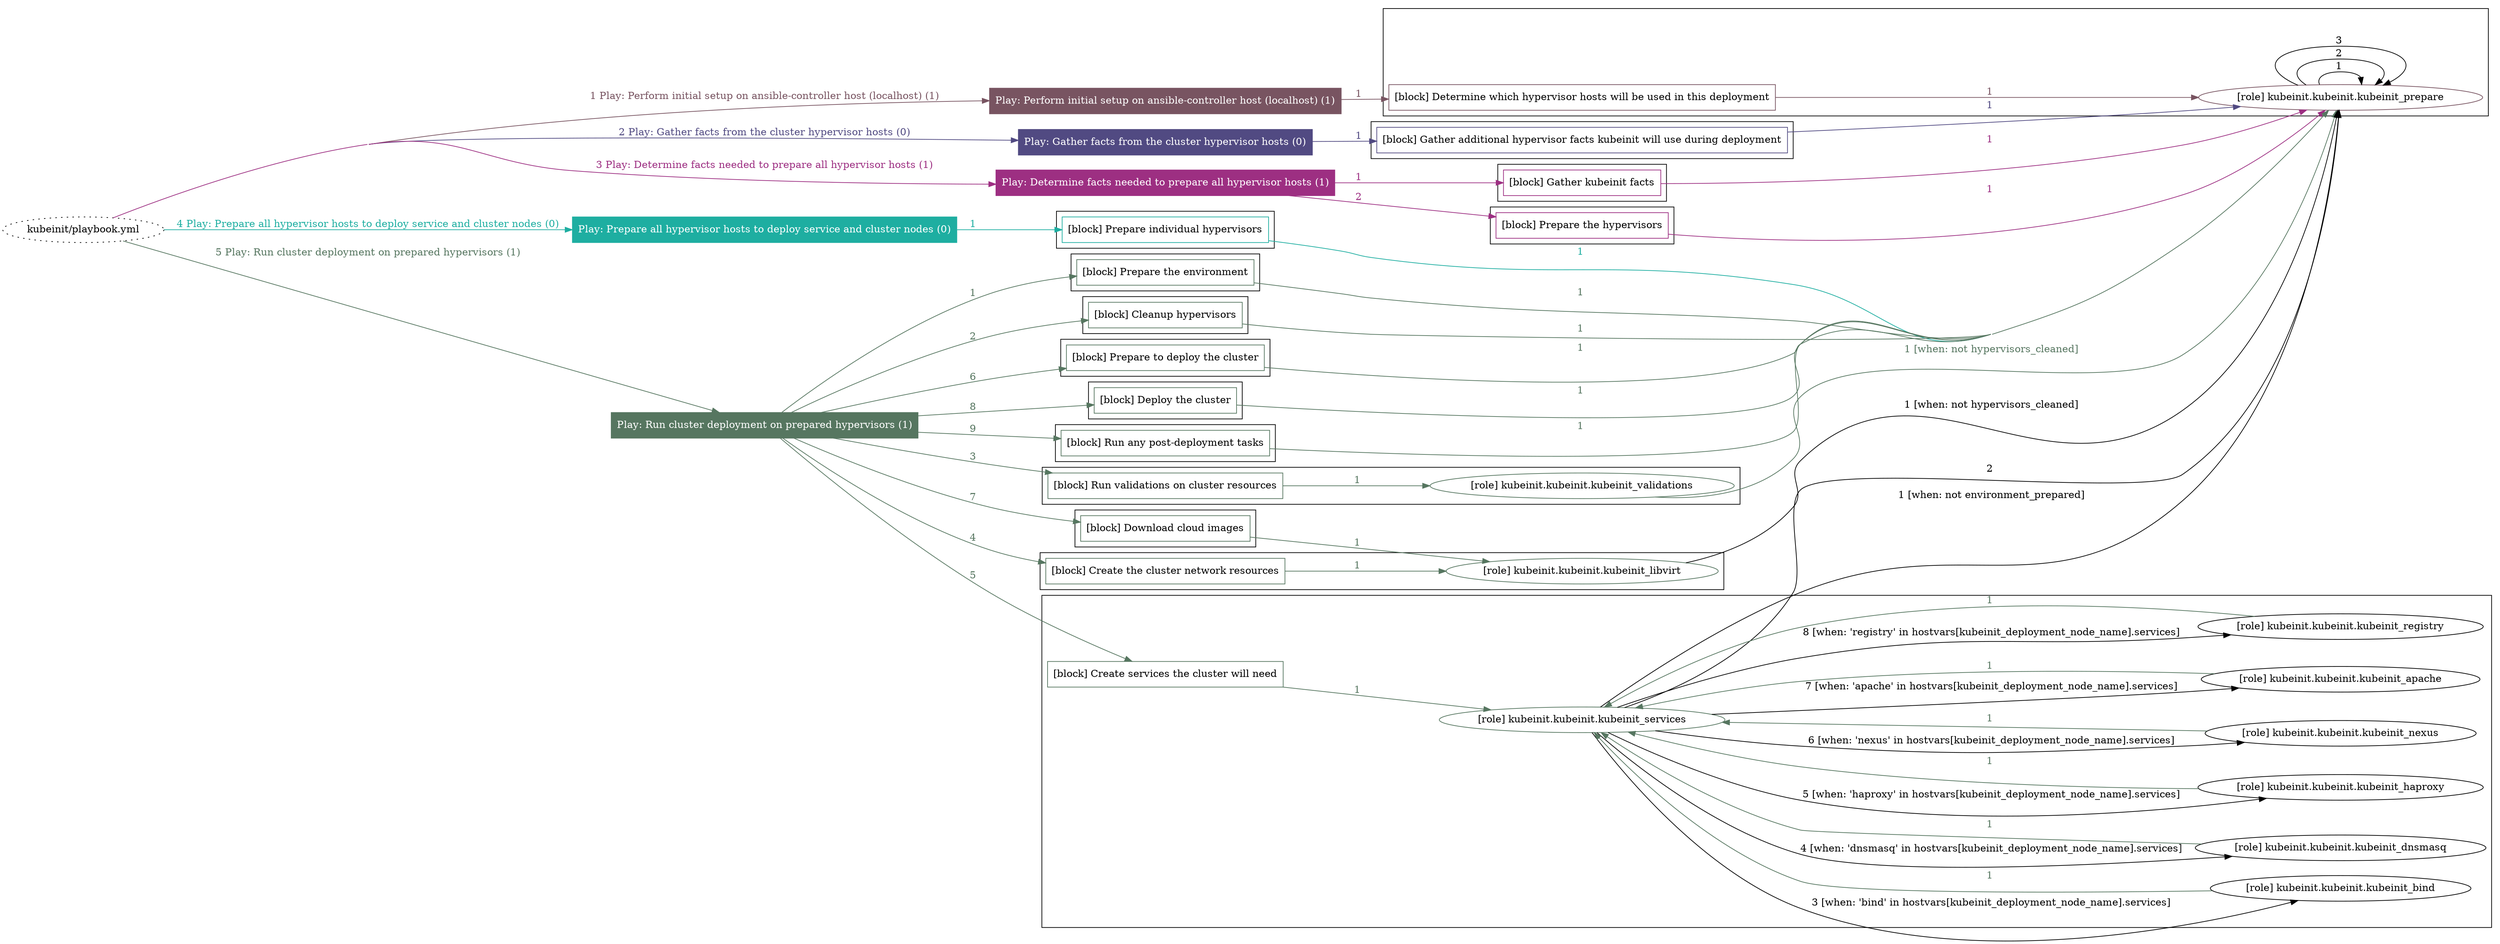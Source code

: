 digraph {
	graph [concentrate=true ordering=in rankdir=LR ratio=fill]
	edge [esep=5 sep=10]
	"kubeinit/playbook.yml" [URL="/home/runner/work/kubeinit/kubeinit/kubeinit/playbook.yml" id=playbook_d29e1601 style=dotted]
	"kubeinit/playbook.yml" -> play_d99f12c8 [label="1 Play: Perform initial setup on ansible-controller host (localhost) (1)" color="#785461" fontcolor="#785461" id=edge_playbook_d29e1601_play_d99f12c8 labeltooltip="1 Play: Perform initial setup on ansible-controller host (localhost) (1)" tooltip="1 Play: Perform initial setup on ansible-controller host (localhost) (1)"]
	subgraph "Play: Perform initial setup on ansible-controller host (localhost) (1)" {
		play_d99f12c8 [label="Play: Perform initial setup on ansible-controller host (localhost) (1)" URL="/home/runner/work/kubeinit/kubeinit/kubeinit/playbook.yml" color="#785461" fontcolor="#ffffff" id=play_d99f12c8 shape=box style=filled tooltip=localhost]
		play_d99f12c8 -> block_3f61315a [label=1 color="#785461" fontcolor="#785461" id=edge_1_play_d99f12c8_block_3f61315a labeltooltip=1 tooltip=1]
		subgraph cluster_block_3f61315a {
			block_3f61315a [label="[block] Determine which hypervisor hosts will be used in this deployment" URL="/home/runner/work/kubeinit/kubeinit/kubeinit/playbook.yml" color="#785461" id=block_3f61315a labeltooltip="Determine which hypervisor hosts will be used in this deployment" shape=box tooltip="Determine which hypervisor hosts will be used in this deployment"]
			block_3f61315a -> role_2690aaf3 [label="1 " color="#785461" fontcolor="#785461" id=edge_1_block_3f61315a_role_2690aaf3 labeltooltip="1 " tooltip="1 "]
			subgraph "kubeinit.kubeinit.kubeinit_prepare" {
				role_2690aaf3 [label="[role] kubeinit.kubeinit.kubeinit_prepare" URL="/home/runner/work/kubeinit/kubeinit/kubeinit/playbook.yml" color="#785461" id=role_2690aaf3 tooltip="kubeinit.kubeinit.kubeinit_prepare"]
				role_2690aaf3 -> role_2690aaf3 [label="1 " color=black fontcolor=black id=edge_1_role_2690aaf3_role_2690aaf3 labeltooltip="1 " tooltip="1 "]
				role_2690aaf3 -> role_2690aaf3 [label="2 " color=black fontcolor=black id=edge_2_role_2690aaf3_role_2690aaf3 labeltooltip="2 " tooltip="2 "]
				role_2690aaf3 -> role_2690aaf3 [label="3 " color=black fontcolor=black id=edge_3_role_2690aaf3_role_2690aaf3 labeltooltip="3 " tooltip="3 "]
			}
		}
	}
	"kubeinit/playbook.yml" -> play_b54c4b7e [label="2 Play: Gather facts from the cluster hypervisor hosts (0)" color="#514a82" fontcolor="#514a82" id=edge_playbook_d29e1601_play_b54c4b7e labeltooltip="2 Play: Gather facts from the cluster hypervisor hosts (0)" tooltip="2 Play: Gather facts from the cluster hypervisor hosts (0)"]
	subgraph "Play: Gather facts from the cluster hypervisor hosts (0)" {
		play_b54c4b7e [label="Play: Gather facts from the cluster hypervisor hosts (0)" URL="/home/runner/work/kubeinit/kubeinit/kubeinit/playbook.yml" color="#514a82" fontcolor="#ffffff" id=play_b54c4b7e shape=box style=filled tooltip="Play: Gather facts from the cluster hypervisor hosts (0)"]
		play_b54c4b7e -> block_ab93fb59 [label=1 color="#514a82" fontcolor="#514a82" id=edge_1_play_b54c4b7e_block_ab93fb59 labeltooltip=1 tooltip=1]
		subgraph cluster_block_ab93fb59 {
			block_ab93fb59 [label="[block] Gather additional hypervisor facts kubeinit will use during deployment" URL="/home/runner/work/kubeinit/kubeinit/kubeinit/playbook.yml" color="#514a82" id=block_ab93fb59 labeltooltip="Gather additional hypervisor facts kubeinit will use during deployment" shape=box tooltip="Gather additional hypervisor facts kubeinit will use during deployment"]
			block_ab93fb59 -> role_2690aaf3 [label="1 " color="#514a82" fontcolor="#514a82" id=edge_1_block_ab93fb59_role_2690aaf3 labeltooltip="1 " tooltip="1 "]
		}
	}
	"kubeinit/playbook.yml" -> play_897b5a20 [label="3 Play: Determine facts needed to prepare all hypervisor hosts (1)" color="#9d2f82" fontcolor="#9d2f82" id=edge_playbook_d29e1601_play_897b5a20 labeltooltip="3 Play: Determine facts needed to prepare all hypervisor hosts (1)" tooltip="3 Play: Determine facts needed to prepare all hypervisor hosts (1)"]
	subgraph "Play: Determine facts needed to prepare all hypervisor hosts (1)" {
		play_897b5a20 [label="Play: Determine facts needed to prepare all hypervisor hosts (1)" URL="/home/runner/work/kubeinit/kubeinit/kubeinit/playbook.yml" color="#9d2f82" fontcolor="#ffffff" id=play_897b5a20 shape=box style=filled tooltip=localhost]
		play_897b5a20 -> block_233779ba [label=1 color="#9d2f82" fontcolor="#9d2f82" id=edge_1_play_897b5a20_block_233779ba labeltooltip=1 tooltip=1]
		subgraph cluster_block_233779ba {
			block_233779ba [label="[block] Gather kubeinit facts" URL="/home/runner/work/kubeinit/kubeinit/kubeinit/playbook.yml" color="#9d2f82" id=block_233779ba labeltooltip="Gather kubeinit facts" shape=box tooltip="Gather kubeinit facts"]
			block_233779ba -> role_2690aaf3 [label="1 " color="#9d2f82" fontcolor="#9d2f82" id=edge_1_block_233779ba_role_2690aaf3 labeltooltip="1 " tooltip="1 "]
		}
		play_897b5a20 -> block_01b2547c [label=2 color="#9d2f82" fontcolor="#9d2f82" id=edge_2_play_897b5a20_block_01b2547c labeltooltip=2 tooltip=2]
		subgraph cluster_block_01b2547c {
			block_01b2547c [label="[block] Prepare the hypervisors" URL="/home/runner/work/kubeinit/kubeinit/kubeinit/playbook.yml" color="#9d2f82" id=block_01b2547c labeltooltip="Prepare the hypervisors" shape=box tooltip="Prepare the hypervisors"]
			block_01b2547c -> role_2690aaf3 [label="1 " color="#9d2f82" fontcolor="#9d2f82" id=edge_1_block_01b2547c_role_2690aaf3 labeltooltip="1 " tooltip="1 "]
		}
	}
	"kubeinit/playbook.yml" -> play_8395c94e [label="4 Play: Prepare all hypervisor hosts to deploy service and cluster nodes (0)" color="#1eaea1" fontcolor="#1eaea1" id=edge_playbook_d29e1601_play_8395c94e labeltooltip="4 Play: Prepare all hypervisor hosts to deploy service and cluster nodes (0)" tooltip="4 Play: Prepare all hypervisor hosts to deploy service and cluster nodes (0)"]
	subgraph "Play: Prepare all hypervisor hosts to deploy service and cluster nodes (0)" {
		play_8395c94e [label="Play: Prepare all hypervisor hosts to deploy service and cluster nodes (0)" URL="/home/runner/work/kubeinit/kubeinit/kubeinit/playbook.yml" color="#1eaea1" fontcolor="#ffffff" id=play_8395c94e shape=box style=filled tooltip="Play: Prepare all hypervisor hosts to deploy service and cluster nodes (0)"]
		play_8395c94e -> block_73de0f48 [label=1 color="#1eaea1" fontcolor="#1eaea1" id=edge_1_play_8395c94e_block_73de0f48 labeltooltip=1 tooltip=1]
		subgraph cluster_block_73de0f48 {
			block_73de0f48 [label="[block] Prepare individual hypervisors" URL="/home/runner/work/kubeinit/kubeinit/kubeinit/playbook.yml" color="#1eaea1" id=block_73de0f48 labeltooltip="Prepare individual hypervisors" shape=box tooltip="Prepare individual hypervisors"]
			block_73de0f48 -> role_2690aaf3 [label="1 " color="#1eaea1" fontcolor="#1eaea1" id=edge_1_block_73de0f48_role_2690aaf3 labeltooltip="1 " tooltip="1 "]
		}
	}
	"kubeinit/playbook.yml" -> play_db959254 [label="5 Play: Run cluster deployment on prepared hypervisors (1)" color="#567660" fontcolor="#567660" id=edge_playbook_d29e1601_play_db959254 labeltooltip="5 Play: Run cluster deployment on prepared hypervisors (1)" tooltip="5 Play: Run cluster deployment on prepared hypervisors (1)"]
	subgraph "Play: Run cluster deployment on prepared hypervisors (1)" {
		play_db959254 [label="Play: Run cluster deployment on prepared hypervisors (1)" URL="/home/runner/work/kubeinit/kubeinit/kubeinit/playbook.yml" color="#567660" fontcolor="#ffffff" id=play_db959254 shape=box style=filled tooltip=localhost]
		play_db959254 -> block_b90d73ec [label=1 color="#567660" fontcolor="#567660" id=edge_1_play_db959254_block_b90d73ec labeltooltip=1 tooltip=1]
		subgraph cluster_block_b90d73ec {
			block_b90d73ec [label="[block] Prepare the environment" URL="/home/runner/work/kubeinit/kubeinit/kubeinit/playbook.yml" color="#567660" id=block_b90d73ec labeltooltip="Prepare the environment" shape=box tooltip="Prepare the environment"]
			block_b90d73ec -> role_2690aaf3 [label="1 " color="#567660" fontcolor="#567660" id=edge_1_block_b90d73ec_role_2690aaf3 labeltooltip="1 " tooltip="1 "]
		}
		play_db959254 -> block_2254aa4b [label=2 color="#567660" fontcolor="#567660" id=edge_2_play_db959254_block_2254aa4b labeltooltip=2 tooltip=2]
		subgraph cluster_block_2254aa4b {
			block_2254aa4b [label="[block] Cleanup hypervisors" URL="/home/runner/work/kubeinit/kubeinit/kubeinit/playbook.yml" color="#567660" id=block_2254aa4b labeltooltip="Cleanup hypervisors" shape=box tooltip="Cleanup hypervisors"]
			block_2254aa4b -> role_2690aaf3 [label="1 " color="#567660" fontcolor="#567660" id=edge_1_block_2254aa4b_role_2690aaf3 labeltooltip="1 " tooltip="1 "]
		}
		play_db959254 -> block_5dfac692 [label=3 color="#567660" fontcolor="#567660" id=edge_3_play_db959254_block_5dfac692 labeltooltip=3 tooltip=3]
		subgraph cluster_block_5dfac692 {
			block_5dfac692 [label="[block] Run validations on cluster resources" URL="/home/runner/work/kubeinit/kubeinit/kubeinit/playbook.yml" color="#567660" id=block_5dfac692 labeltooltip="Run validations on cluster resources" shape=box tooltip="Run validations on cluster resources"]
			block_5dfac692 -> role_703bbfa8 [label="1 " color="#567660" fontcolor="#567660" id=edge_1_block_5dfac692_role_703bbfa8 labeltooltip="1 " tooltip="1 "]
			subgraph "kubeinit.kubeinit.kubeinit_validations" {
				role_703bbfa8 [label="[role] kubeinit.kubeinit.kubeinit_validations" URL="/home/runner/work/kubeinit/kubeinit/kubeinit/playbook.yml" color="#567660" id=role_703bbfa8 tooltip="kubeinit.kubeinit.kubeinit_validations"]
				role_703bbfa8 -> role_2690aaf3 [label="1 [when: not hypervisors_cleaned]" color="#567660" fontcolor="#567660" id=edge_1_role_703bbfa8_role_2690aaf3 labeltooltip="1 [when: not hypervisors_cleaned]" tooltip="1 [when: not hypervisors_cleaned]"]
			}
		}
		play_db959254 -> block_b24f8504 [label=4 color="#567660" fontcolor="#567660" id=edge_4_play_db959254_block_b24f8504 labeltooltip=4 tooltip=4]
		subgraph cluster_block_b24f8504 {
			block_b24f8504 [label="[block] Create the cluster network resources" URL="/home/runner/work/kubeinit/kubeinit/kubeinit/playbook.yml" color="#567660" id=block_b24f8504 labeltooltip="Create the cluster network resources" shape=box tooltip="Create the cluster network resources"]
			block_b24f8504 -> role_95bb0388 [label="1 " color="#567660" fontcolor="#567660" id=edge_1_block_b24f8504_role_95bb0388 labeltooltip="1 " tooltip="1 "]
			subgraph "kubeinit.kubeinit.kubeinit_libvirt" {
				role_95bb0388 [label="[role] kubeinit.kubeinit.kubeinit_libvirt" URL="/home/runner/work/kubeinit/kubeinit/kubeinit/playbook.yml" color="#567660" id=role_95bb0388 tooltip="kubeinit.kubeinit.kubeinit_libvirt"]
				role_95bb0388 -> role_2690aaf3 [label="1 [when: not hypervisors_cleaned]" color=black fontcolor=black id=edge_1_role_95bb0388_role_2690aaf3 labeltooltip="1 [when: not hypervisors_cleaned]" tooltip="1 [when: not hypervisors_cleaned]"]
			}
		}
		play_db959254 -> block_16378623 [label=5 color="#567660" fontcolor="#567660" id=edge_5_play_db959254_block_16378623 labeltooltip=5 tooltip=5]
		subgraph cluster_block_16378623 {
			block_16378623 [label="[block] Create services the cluster will need" URL="/home/runner/work/kubeinit/kubeinit/kubeinit/playbook.yml" color="#567660" id=block_16378623 labeltooltip="Create services the cluster will need" shape=box tooltip="Create services the cluster will need"]
			block_16378623 -> role_c3b6ca17 [label="1 " color="#567660" fontcolor="#567660" id=edge_1_block_16378623_role_c3b6ca17 labeltooltip="1 " tooltip="1 "]
			subgraph "kubeinit.kubeinit.kubeinit_services" {
				role_c3b6ca17 [label="[role] kubeinit.kubeinit.kubeinit_services" URL="/home/runner/work/kubeinit/kubeinit/kubeinit/playbook.yml" color="#567660" id=role_c3b6ca17 tooltip="kubeinit.kubeinit.kubeinit_services"]
				role_c3b6ca17 -> role_2690aaf3 [label="1 [when: not environment_prepared]" color=black fontcolor=black id=edge_1_role_c3b6ca17_role_2690aaf3 labeltooltip="1 [when: not environment_prepared]" tooltip="1 [when: not environment_prepared]"]
				role_c3b6ca17 -> role_2690aaf3 [label="2 " color=black fontcolor=black id=edge_2_role_c3b6ca17_role_2690aaf3 labeltooltip="2 " tooltip="2 "]
				role_c3b6ca17 -> role_11ad6480 [label="3 [when: 'bind' in hostvars[kubeinit_deployment_node_name].services]" color=black fontcolor=black id=edge_3_role_c3b6ca17_role_11ad6480 labeltooltip="3 [when: 'bind' in hostvars[kubeinit_deployment_node_name].services]" tooltip="3 [when: 'bind' in hostvars[kubeinit_deployment_node_name].services]"]
				subgraph "kubeinit.kubeinit.kubeinit_bind" {
					role_11ad6480 [label="[role] kubeinit.kubeinit.kubeinit_bind" URL="/home/runner/.ansible/collections/ansible_collections/kubeinit/kubeinit/roles/kubeinit_services/tasks/start_services_containers.yml" color=black id=role_11ad6480 tooltip="kubeinit.kubeinit.kubeinit_bind"]
					role_11ad6480 -> role_c3b6ca17 [label="1 " color="#567660" fontcolor="#567660" id=edge_1_role_11ad6480_role_c3b6ca17 labeltooltip="1 " tooltip="1 "]
				}
				role_c3b6ca17 -> role_bdbcb030 [label="4 [when: 'dnsmasq' in hostvars[kubeinit_deployment_node_name].services]" color=black fontcolor=black id=edge_4_role_c3b6ca17_role_bdbcb030 labeltooltip="4 [when: 'dnsmasq' in hostvars[kubeinit_deployment_node_name].services]" tooltip="4 [when: 'dnsmasq' in hostvars[kubeinit_deployment_node_name].services]"]
				subgraph "kubeinit.kubeinit.kubeinit_dnsmasq" {
					role_bdbcb030 [label="[role] kubeinit.kubeinit.kubeinit_dnsmasq" URL="/home/runner/.ansible/collections/ansible_collections/kubeinit/kubeinit/roles/kubeinit_services/tasks/start_services_containers.yml" color=black id=role_bdbcb030 tooltip="kubeinit.kubeinit.kubeinit_dnsmasq"]
					role_bdbcb030 -> role_c3b6ca17 [label="1 " color="#567660" fontcolor="#567660" id=edge_1_role_bdbcb030_role_c3b6ca17 labeltooltip="1 " tooltip="1 "]
				}
				role_c3b6ca17 -> role_cbd6e96e [label="5 [when: 'haproxy' in hostvars[kubeinit_deployment_node_name].services]" color=black fontcolor=black id=edge_5_role_c3b6ca17_role_cbd6e96e labeltooltip="5 [when: 'haproxy' in hostvars[kubeinit_deployment_node_name].services]" tooltip="5 [when: 'haproxy' in hostvars[kubeinit_deployment_node_name].services]"]
				subgraph "kubeinit.kubeinit.kubeinit_haproxy" {
					role_cbd6e96e [label="[role] kubeinit.kubeinit.kubeinit_haproxy" URL="/home/runner/.ansible/collections/ansible_collections/kubeinit/kubeinit/roles/kubeinit_services/tasks/start_services_containers.yml" color=black id=role_cbd6e96e tooltip="kubeinit.kubeinit.kubeinit_haproxy"]
					role_cbd6e96e -> role_c3b6ca17 [label="1 " color="#567660" fontcolor="#567660" id=edge_1_role_cbd6e96e_role_c3b6ca17 labeltooltip="1 " tooltip="1 "]
				}
				role_c3b6ca17 -> role_b2191203 [label="6 [when: 'nexus' in hostvars[kubeinit_deployment_node_name].services]" color=black fontcolor=black id=edge_6_role_c3b6ca17_role_b2191203 labeltooltip="6 [when: 'nexus' in hostvars[kubeinit_deployment_node_name].services]" tooltip="6 [when: 'nexus' in hostvars[kubeinit_deployment_node_name].services]"]
				subgraph "kubeinit.kubeinit.kubeinit_nexus" {
					role_b2191203 [label="[role] kubeinit.kubeinit.kubeinit_nexus" URL="/home/runner/.ansible/collections/ansible_collections/kubeinit/kubeinit/roles/kubeinit_services/tasks/start_services_containers.yml" color=black id=role_b2191203 tooltip="kubeinit.kubeinit.kubeinit_nexus"]
					role_b2191203 -> role_c3b6ca17 [label="1 " color="#567660" fontcolor="#567660" id=edge_1_role_b2191203_role_c3b6ca17 labeltooltip="1 " tooltip="1 "]
				}
				role_c3b6ca17 -> role_c993d7df [label="7 [when: 'apache' in hostvars[kubeinit_deployment_node_name].services]" color=black fontcolor=black id=edge_7_role_c3b6ca17_role_c993d7df labeltooltip="7 [when: 'apache' in hostvars[kubeinit_deployment_node_name].services]" tooltip="7 [when: 'apache' in hostvars[kubeinit_deployment_node_name].services]"]
				subgraph "kubeinit.kubeinit.kubeinit_apache" {
					role_c993d7df [label="[role] kubeinit.kubeinit.kubeinit_apache" URL="/home/runner/.ansible/collections/ansible_collections/kubeinit/kubeinit/roles/kubeinit_services/tasks/start_services_containers.yml" color=black id=role_c993d7df tooltip="kubeinit.kubeinit.kubeinit_apache"]
					role_c993d7df -> role_c3b6ca17 [label="1 " color="#567660" fontcolor="#567660" id=edge_1_role_c993d7df_role_c3b6ca17 labeltooltip="1 " tooltip="1 "]
				}
				role_c3b6ca17 -> role_898f9f96 [label="8 [when: 'registry' in hostvars[kubeinit_deployment_node_name].services]" color=black fontcolor=black id=edge_8_role_c3b6ca17_role_898f9f96 labeltooltip="8 [when: 'registry' in hostvars[kubeinit_deployment_node_name].services]" tooltip="8 [when: 'registry' in hostvars[kubeinit_deployment_node_name].services]"]
				subgraph "kubeinit.kubeinit.kubeinit_registry" {
					role_898f9f96 [label="[role] kubeinit.kubeinit.kubeinit_registry" URL="/home/runner/.ansible/collections/ansible_collections/kubeinit/kubeinit/roles/kubeinit_services/tasks/start_services_containers.yml" color=black id=role_898f9f96 tooltip="kubeinit.kubeinit.kubeinit_registry"]
					role_898f9f96 -> role_c3b6ca17 [label="1 " color="#567660" fontcolor="#567660" id=edge_1_role_898f9f96_role_c3b6ca17 labeltooltip="1 " tooltip="1 "]
				}
			}
		}
		play_db959254 -> block_1833c018 [label=6 color="#567660" fontcolor="#567660" id=edge_6_play_db959254_block_1833c018 labeltooltip=6 tooltip=6]
		subgraph cluster_block_1833c018 {
			block_1833c018 [label="[block] Prepare to deploy the cluster" URL="/home/runner/work/kubeinit/kubeinit/kubeinit/playbook.yml" color="#567660" id=block_1833c018 labeltooltip="Prepare to deploy the cluster" shape=box tooltip="Prepare to deploy the cluster"]
			block_1833c018 -> role_2690aaf3 [label="1 " color="#567660" fontcolor="#567660" id=edge_1_block_1833c018_role_2690aaf3 labeltooltip="1 " tooltip="1 "]
		}
		play_db959254 -> block_97ba7587 [label=7 color="#567660" fontcolor="#567660" id=edge_7_play_db959254_block_97ba7587 labeltooltip=7 tooltip=7]
		subgraph cluster_block_97ba7587 {
			block_97ba7587 [label="[block] Download cloud images" URL="/home/runner/work/kubeinit/kubeinit/kubeinit/playbook.yml" color="#567660" id=block_97ba7587 labeltooltip="Download cloud images" shape=box tooltip="Download cloud images"]
			block_97ba7587 -> role_95bb0388 [label="1 " color="#567660" fontcolor="#567660" id=edge_1_block_97ba7587_role_95bb0388 labeltooltip="1 " tooltip="1 "]
		}
		play_db959254 -> block_26a00549 [label=8 color="#567660" fontcolor="#567660" id=edge_8_play_db959254_block_26a00549 labeltooltip=8 tooltip=8]
		subgraph cluster_block_26a00549 {
			block_26a00549 [label="[block] Deploy the cluster" URL="/home/runner/work/kubeinit/kubeinit/kubeinit/playbook.yml" color="#567660" id=block_26a00549 labeltooltip="Deploy the cluster" shape=box tooltip="Deploy the cluster"]
			block_26a00549 -> role_2690aaf3 [label="1 " color="#567660" fontcolor="#567660" id=edge_1_block_26a00549_role_2690aaf3 labeltooltip="1 " tooltip="1 "]
		}
		play_db959254 -> block_694f95f9 [label=9 color="#567660" fontcolor="#567660" id=edge_9_play_db959254_block_694f95f9 labeltooltip=9 tooltip=9]
		subgraph cluster_block_694f95f9 {
			block_694f95f9 [label="[block] Run any post-deployment tasks" URL="/home/runner/work/kubeinit/kubeinit/kubeinit/playbook.yml" color="#567660" id=block_694f95f9 labeltooltip="Run any post-deployment tasks" shape=box tooltip="Run any post-deployment tasks"]
			block_694f95f9 -> role_2690aaf3 [label="1 " color="#567660" fontcolor="#567660" id=edge_1_block_694f95f9_role_2690aaf3 labeltooltip="1 " tooltip="1 "]
		}
	}
}
